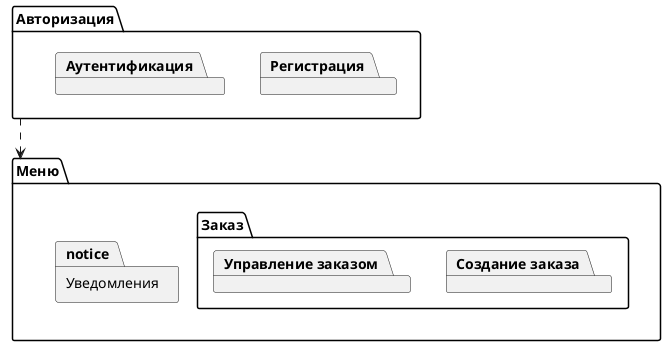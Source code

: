 @startuml logical-view

package auth as "Авторизация" {
    package "Регистрация"

    package "Аутентификация"
}

package main as "Меню" {
    package "Заказ" {
        package "Создание заказа"

        package "Управление заказом"
    }

    package notice as "Уведомления" {

    }
}

auth ..> main

@enduml